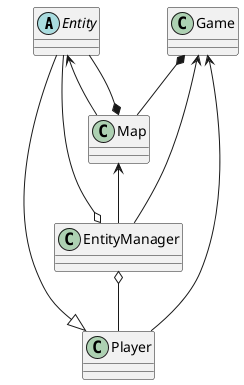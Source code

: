 @startuml

'enum EntityType {
'    PLAYER,
'    PLATFORM,
'    LADDER,
'    BONUS_ITEM,
'    BARREL,
'    UNKNOWN
'}

abstract class Entity
'Entity -- EntityType

class Player
Player <|-- Entity

class EntityManager
EntityManager o-- Entity
EntityManager o-- Player

class Map
Map *-- Entity
Map <-- EntityManager
Entity <-- Map

class Game
Game *-- Map
Game <-- Player
Game <-- EntityManager

@enduml